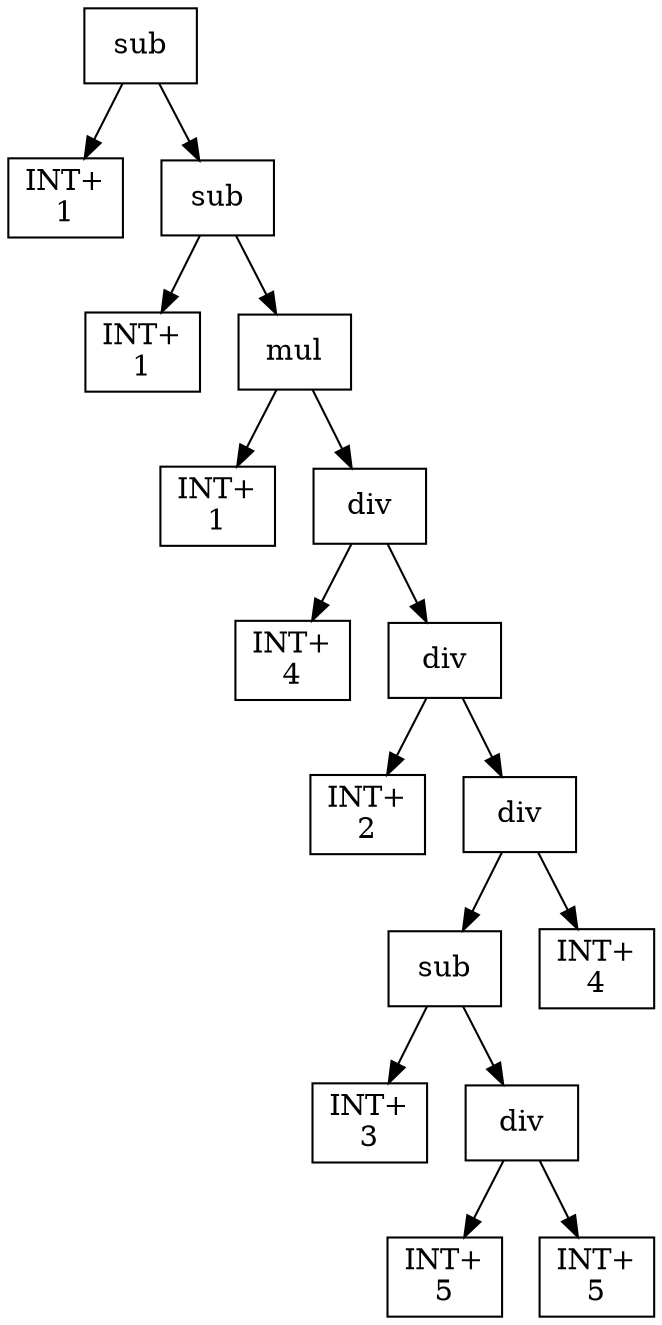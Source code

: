 digraph expr {
  node [shape=box];
  n1 [label="sub"];
  n2 [label="INT+\n1"];
  n3 [label="sub"];
  n4 [label="INT+\n1"];
  n5 [label="mul"];
  n6 [label="INT+\n1"];
  n7 [label="div"];
  n8 [label="INT+\n4"];
  n9 [label="div"];
  n10 [label="INT+\n2"];
  n11 [label="div"];
  n12 [label="sub"];
  n13 [label="INT+\n3"];
  n14 [label="div"];
  n15 [label="INT+\n5"];
  n16 [label="INT+\n5"];
  n14 -> n15;
  n14 -> n16;
  n12 -> n13;
  n12 -> n14;
  n17 [label="INT+\n4"];
  n11 -> n12;
  n11 -> n17;
  n9 -> n10;
  n9 -> n11;
  n7 -> n8;
  n7 -> n9;
  n5 -> n6;
  n5 -> n7;
  n3 -> n4;
  n3 -> n5;
  n1 -> n2;
  n1 -> n3;
}